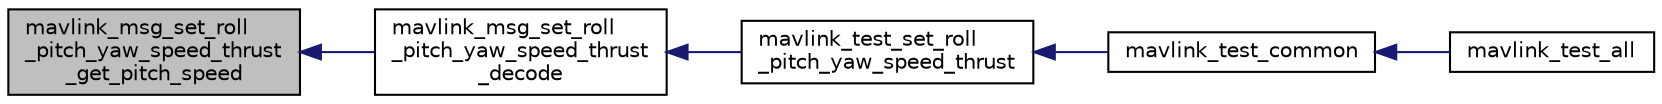 digraph "mavlink_msg_set_roll_pitch_yaw_speed_thrust_get_pitch_speed"
{
 // INTERACTIVE_SVG=YES
  edge [fontname="Helvetica",fontsize="10",labelfontname="Helvetica",labelfontsize="10"];
  node [fontname="Helvetica",fontsize="10",shape=record];
  rankdir="LR";
  Node1 [label="mavlink_msg_set_roll\l_pitch_yaw_speed_thrust\l_get_pitch_speed",height=0.2,width=0.4,color="black", fillcolor="grey75", style="filled" fontcolor="black"];
  Node1 -> Node2 [dir="back",color="midnightblue",fontsize="10",style="solid",fontname="Helvetica"];
  Node2 [label="mavlink_msg_set_roll\l_pitch_yaw_speed_thrust\l_decode",height=0.2,width=0.4,color="black", fillcolor="white", style="filled",URL="$mavlink__msg__set__roll__pitch__yaw__speed__thrust_8h.html#a40f6774f4bc4817acf6cb7d77a768fc5",tooltip="Decode a set_roll_pitch_yaw_speed_thrust message into a struct. "];
  Node2 -> Node3 [dir="back",color="midnightblue",fontsize="10",style="solid",fontname="Helvetica"];
  Node3 [label="mavlink_test_set_roll\l_pitch_yaw_speed_thrust",height=0.2,width=0.4,color="black", fillcolor="white", style="filled",URL="$v0_89_2common_2testsuite_8h.html#a536f747ab2c6a1747354842dfecdcfd2"];
  Node3 -> Node4 [dir="back",color="midnightblue",fontsize="10",style="solid",fontname="Helvetica"];
  Node4 [label="mavlink_test_common",height=0.2,width=0.4,color="black", fillcolor="white", style="filled",URL="$v0_89_2common_2testsuite_8h.html#af349432601ac003d2c80a69c100c70a4"];
  Node4 -> Node5 [dir="back",color="midnightblue",fontsize="10",style="solid",fontname="Helvetica"];
  Node5 [label="mavlink_test_all",height=0.2,width=0.4,color="black", fillcolor="white", style="filled",URL="$v0_89_2common_2testsuite_8h.html#a4cc77b6c343679298da5d3c2b4e48759"];
}
